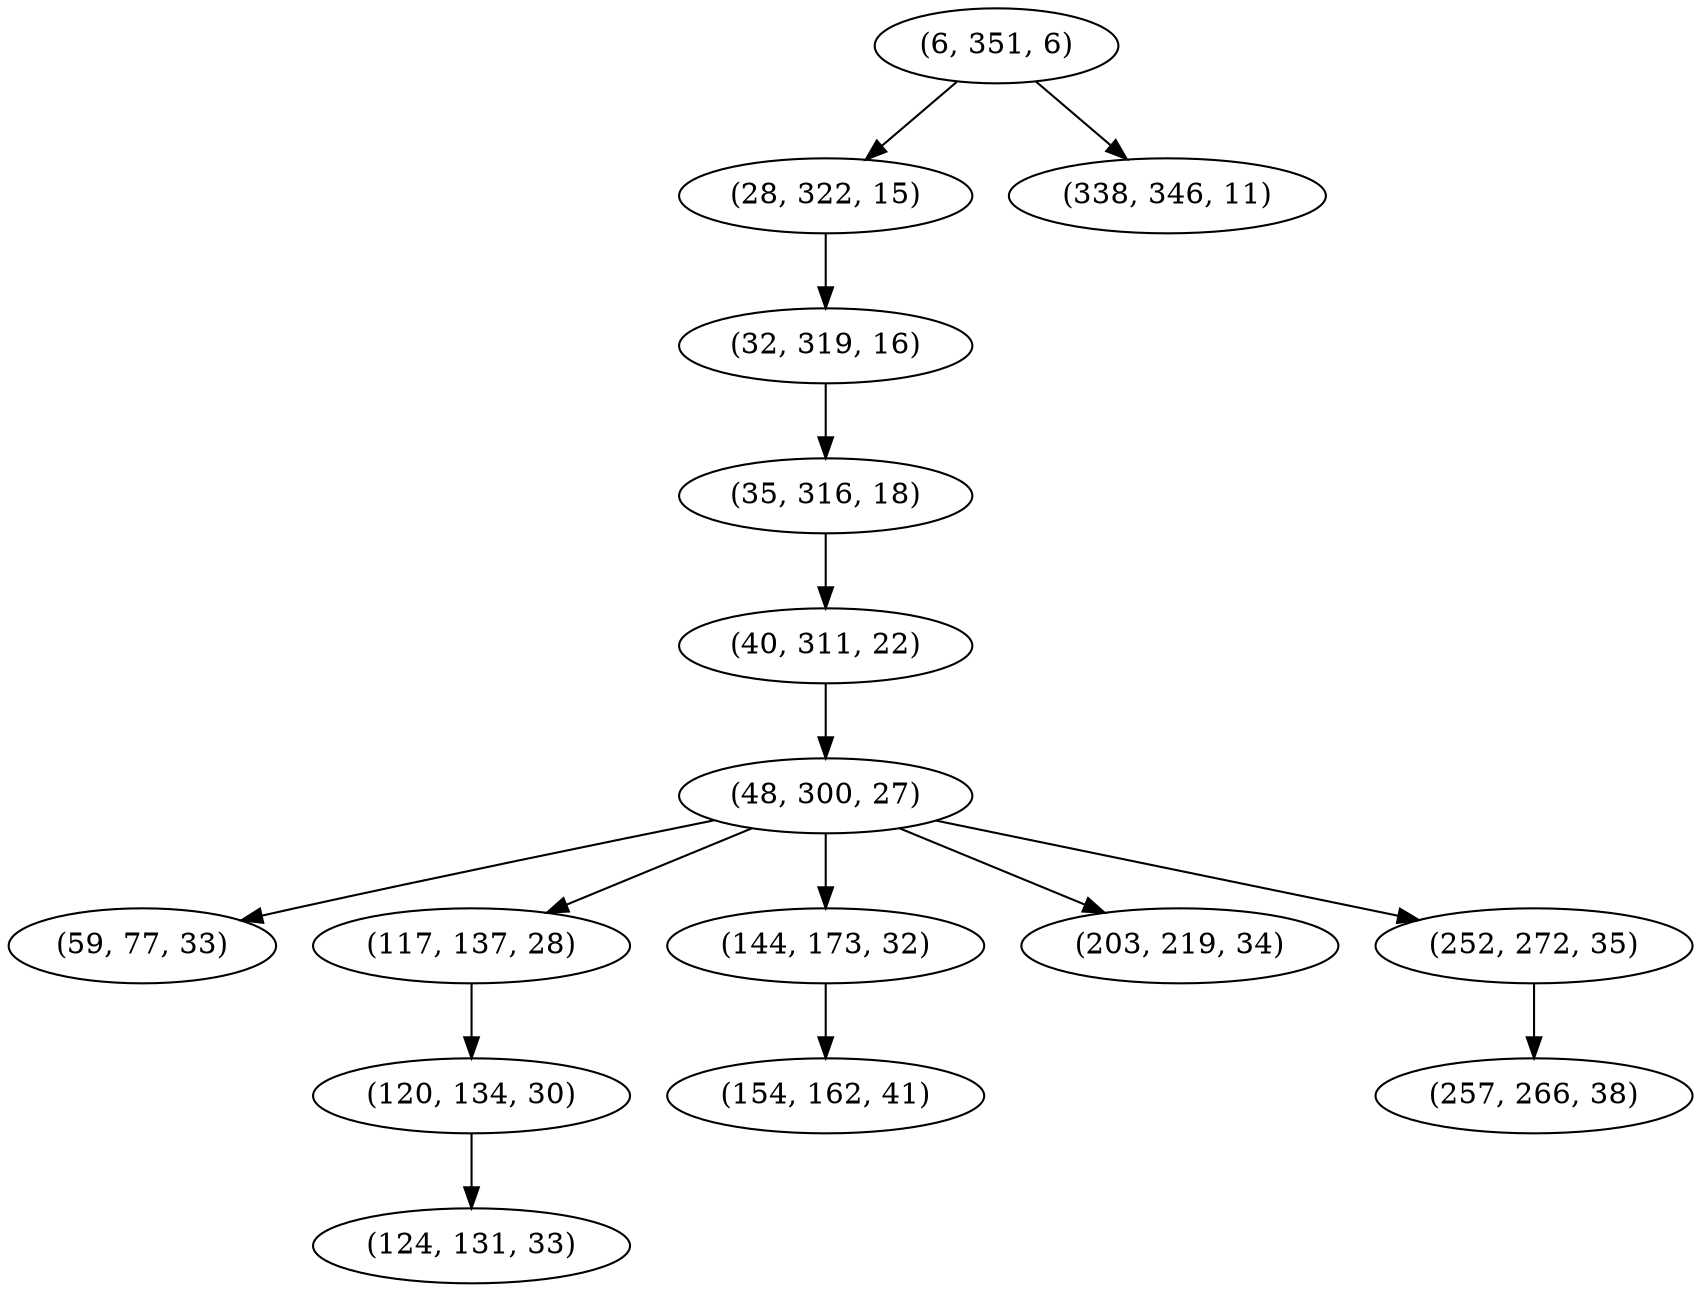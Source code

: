 digraph tree {
    "(6, 351, 6)";
    "(28, 322, 15)";
    "(32, 319, 16)";
    "(35, 316, 18)";
    "(40, 311, 22)";
    "(48, 300, 27)";
    "(59, 77, 33)";
    "(117, 137, 28)";
    "(120, 134, 30)";
    "(124, 131, 33)";
    "(144, 173, 32)";
    "(154, 162, 41)";
    "(203, 219, 34)";
    "(252, 272, 35)";
    "(257, 266, 38)";
    "(338, 346, 11)";
    "(6, 351, 6)" -> "(28, 322, 15)";
    "(6, 351, 6)" -> "(338, 346, 11)";
    "(28, 322, 15)" -> "(32, 319, 16)";
    "(32, 319, 16)" -> "(35, 316, 18)";
    "(35, 316, 18)" -> "(40, 311, 22)";
    "(40, 311, 22)" -> "(48, 300, 27)";
    "(48, 300, 27)" -> "(59, 77, 33)";
    "(48, 300, 27)" -> "(117, 137, 28)";
    "(48, 300, 27)" -> "(144, 173, 32)";
    "(48, 300, 27)" -> "(203, 219, 34)";
    "(48, 300, 27)" -> "(252, 272, 35)";
    "(117, 137, 28)" -> "(120, 134, 30)";
    "(120, 134, 30)" -> "(124, 131, 33)";
    "(144, 173, 32)" -> "(154, 162, 41)";
    "(252, 272, 35)" -> "(257, 266, 38)";
}
